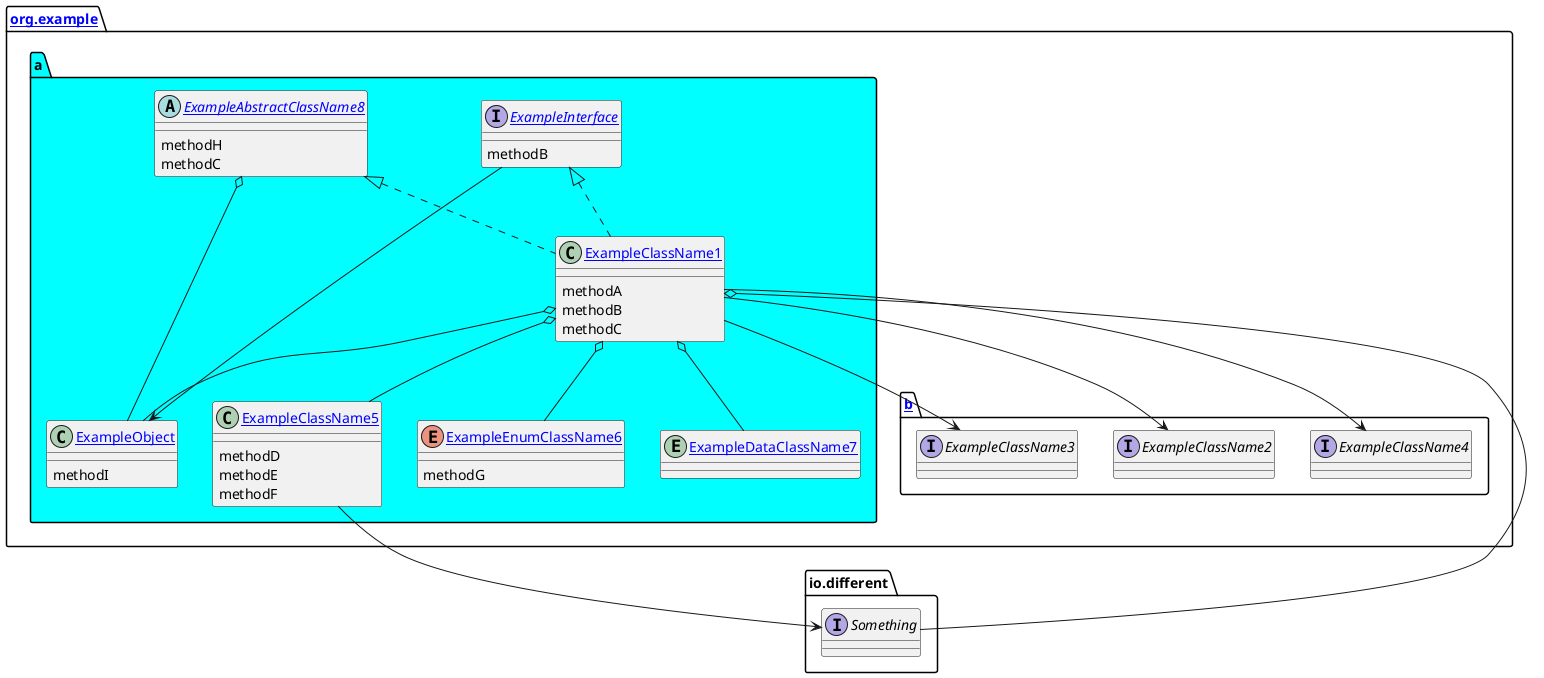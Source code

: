 @startuml
!$pathToRoot = "../../.."
!$pathToSourceExampleRootGenerated = "$pathToRoot/example/root/generated"
!$pathToDocsBase = "$pathToRoot/org/example"
package "[[$pathToDocsBase/example_relations.puml org.example]]" as p\$_0 #ffffff {
    package "a" as p\$_1 #00FFFF {
        class "[[$pathToSourceExampleRootGenerated/src/main/org/example/a/ExampleClassName1.kt ExampleClassName1]]" as ExampleClassName1 {
            {method} methodA
            {method} methodB
            {method} methodC
        }
        class "[[$pathToSourceExampleRootGenerated/src/main/org/example/a/ExampleClassName5.kt ExampleClassName5]]" as ExampleClassName5 {
            {method} methodD
            {method} methodE
            {method} methodF
        }
        enum "[[$pathToSourceExampleRootGenerated/src/main/org/example/a/ExampleEnumClassName6.kt ExampleEnumClassName6]]" as ExampleEnumClassName6 {
            {method} methodG
        }
        entity "[[$pathToSourceExampleRootGenerated/src/main/org/example/a/ExampleDataClassName7.kt ExampleDataClassName7]]" as ExampleDataClassName7 {
        }
        interface "[[$pathToSourceExampleRootGenerated/src/main/org/example/a/ExampleInterface.kt ExampleInterface]]" as ExampleInterface {
            {method} methodB
        }
        abstract class "[[$pathToSourceExampleRootGenerated/src/main/org/example/a/ExampleAbstractClassName8.kt ExampleAbstractClassName8]]" as ExampleAbstractClassName8 {
            {method} methodH
            {method} methodC
        }
        class "[[$pathToSourceExampleRootGenerated/src/main/org/example/a/ExampleObject.kt ExampleObject]]" as ExampleObject {
            {method} methodI
        }
    }
    package "[[$pathToDocsBase/b/example_relations.puml b]]" as p\$_2 #ffffff {
        interface "ExampleClassName2"
        interface "ExampleClassName3"
        interface "ExampleClassName4"
    }
}
package "io.different" as p\$_3 #ffffff {
    interface "Something"
}

ExampleClassName1 .up.|> ExampleInterface
ExampleClassName1 .up.|> ExampleAbstractClassName8
ExampleClassName1 o-down- ExampleClassName5
ExampleClassName1 o-down- ExampleEnumClassName6
ExampleClassName1 o-down- ExampleDataClassName7
ExampleClassName1 o-down- Something
ExampleClassName1 o-down- ExampleObject
ExampleClassName1 -down-> ExampleClassName2
ExampleClassName1 -down-> ExampleClassName3
ExampleClassName1 -down-> ExampleClassName4
ExampleClassName5 -down-> Something
ExampleInterface -down-> ExampleObject
ExampleAbstractClassName8 o-down- ExampleObject
@enduml
